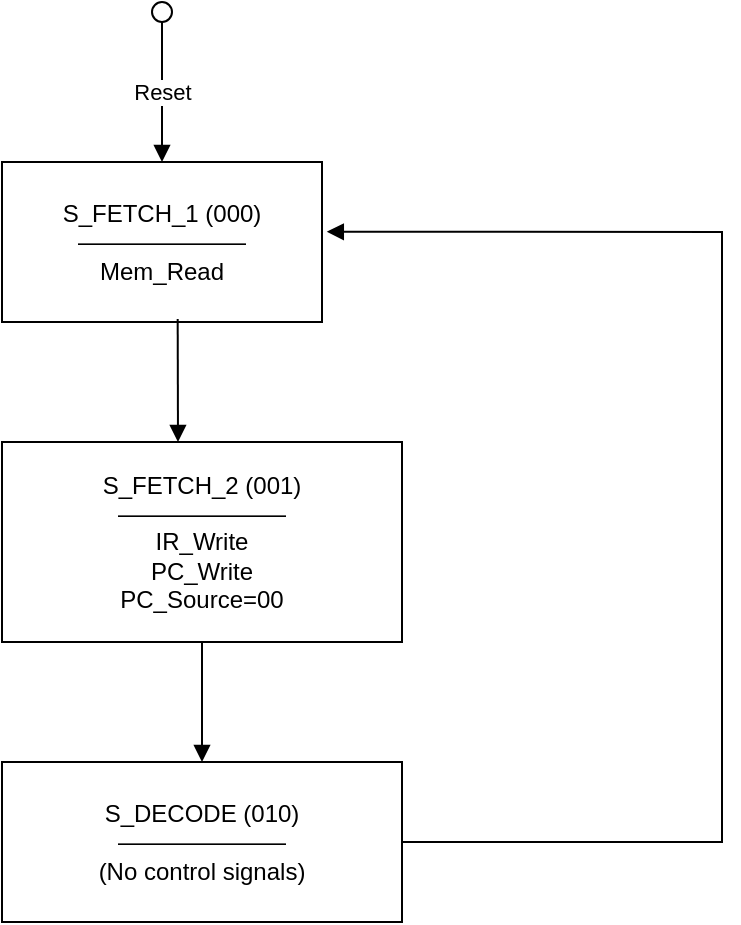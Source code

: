 <mxfile version="28.2.8">
  <diagram id="ASMChartTask9" name="Fetch &amp; Decode Cycle">
    <mxGraphModel dx="719" dy="388" grid="1" gridSize="10" guides="1" tooltips="1" connect="1" arrows="1" fold="1" page="1" pageScale="1" pageWidth="827" pageHeight="1169" math="0" shadow="0">
      <root>
        <mxCell id="0" />
        <mxCell id="1" parent="0" />
        <mxCell id="2" value="S_FETCH_1 (000)&#xa;———————&#xa;Mem_Read" style="rounded=0;whiteSpace=wrap;html=1;" parent="1" vertex="1">
          <mxGeometry x="120" y="100" width="160" height="80" as="geometry" />
        </mxCell>
        <mxCell id="3" value="S_FETCH_2 (001)&#xa;———————&#xa;IR_Write&#xa;PC_Write&#xa;PC_Source=00" style="rounded=0;whiteSpace=wrap;html=1;" parent="1" vertex="1">
          <mxGeometry x="120" y="240" width="200" height="100" as="geometry" />
        </mxCell>
        <mxCell id="4" value="S_DECODE (010)&#xa;———————&#xa;(No control signals)" style="rounded=0;whiteSpace=wrap;html=1;" parent="1" vertex="1">
          <mxGeometry x="120" y="400" width="200" height="80" as="geometry" />
        </mxCell>
        <mxCell id="5" value="" style="endArrow=block;rounded=0;html=1;exitX=0.549;exitY=0.981;exitDx=0;exitDy=0;exitPerimeter=0;" parent="1" source="2" edge="1">
          <mxGeometry relative="1" as="geometry">
            <mxPoint x="208" y="240" as="targetPoint" />
          </mxGeometry>
        </mxCell>
        <mxCell id="6" value="" style="endArrow=block;rounded=0;html=1;" parent="1" source="3" target="4" edge="1">
          <mxGeometry relative="1" as="geometry" />
        </mxCell>
        <mxCell id="7" value="" style="endArrow=block;rounded=0;html=1;entryX=1.015;entryY=0.436;entryDx=0;entryDy=0;entryPerimeter=0;" parent="1" source="4" target="2" edge="1">
          <mxGeometry relative="1" as="geometry">
            <Array as="points">
              <mxPoint x="480" y="440" />
              <mxPoint x="480" y="135" />
            </Array>
          </mxGeometry>
        </mxCell>
        <mxCell id="8" value="" style="ellipse;whiteSpace=wrap;html=1;" parent="1" vertex="1">
          <mxGeometry x="195" y="20" width="10" height="10" as="geometry" />
        </mxCell>
        <mxCell id="9" value="Reset" style="endArrow=block;rounded=0;html=1;" parent="1" source="8" target="2" edge="1">
          <mxGeometry relative="1" as="geometry" />
        </mxCell>
      </root>
    </mxGraphModel>
  </diagram>
</mxfile>
